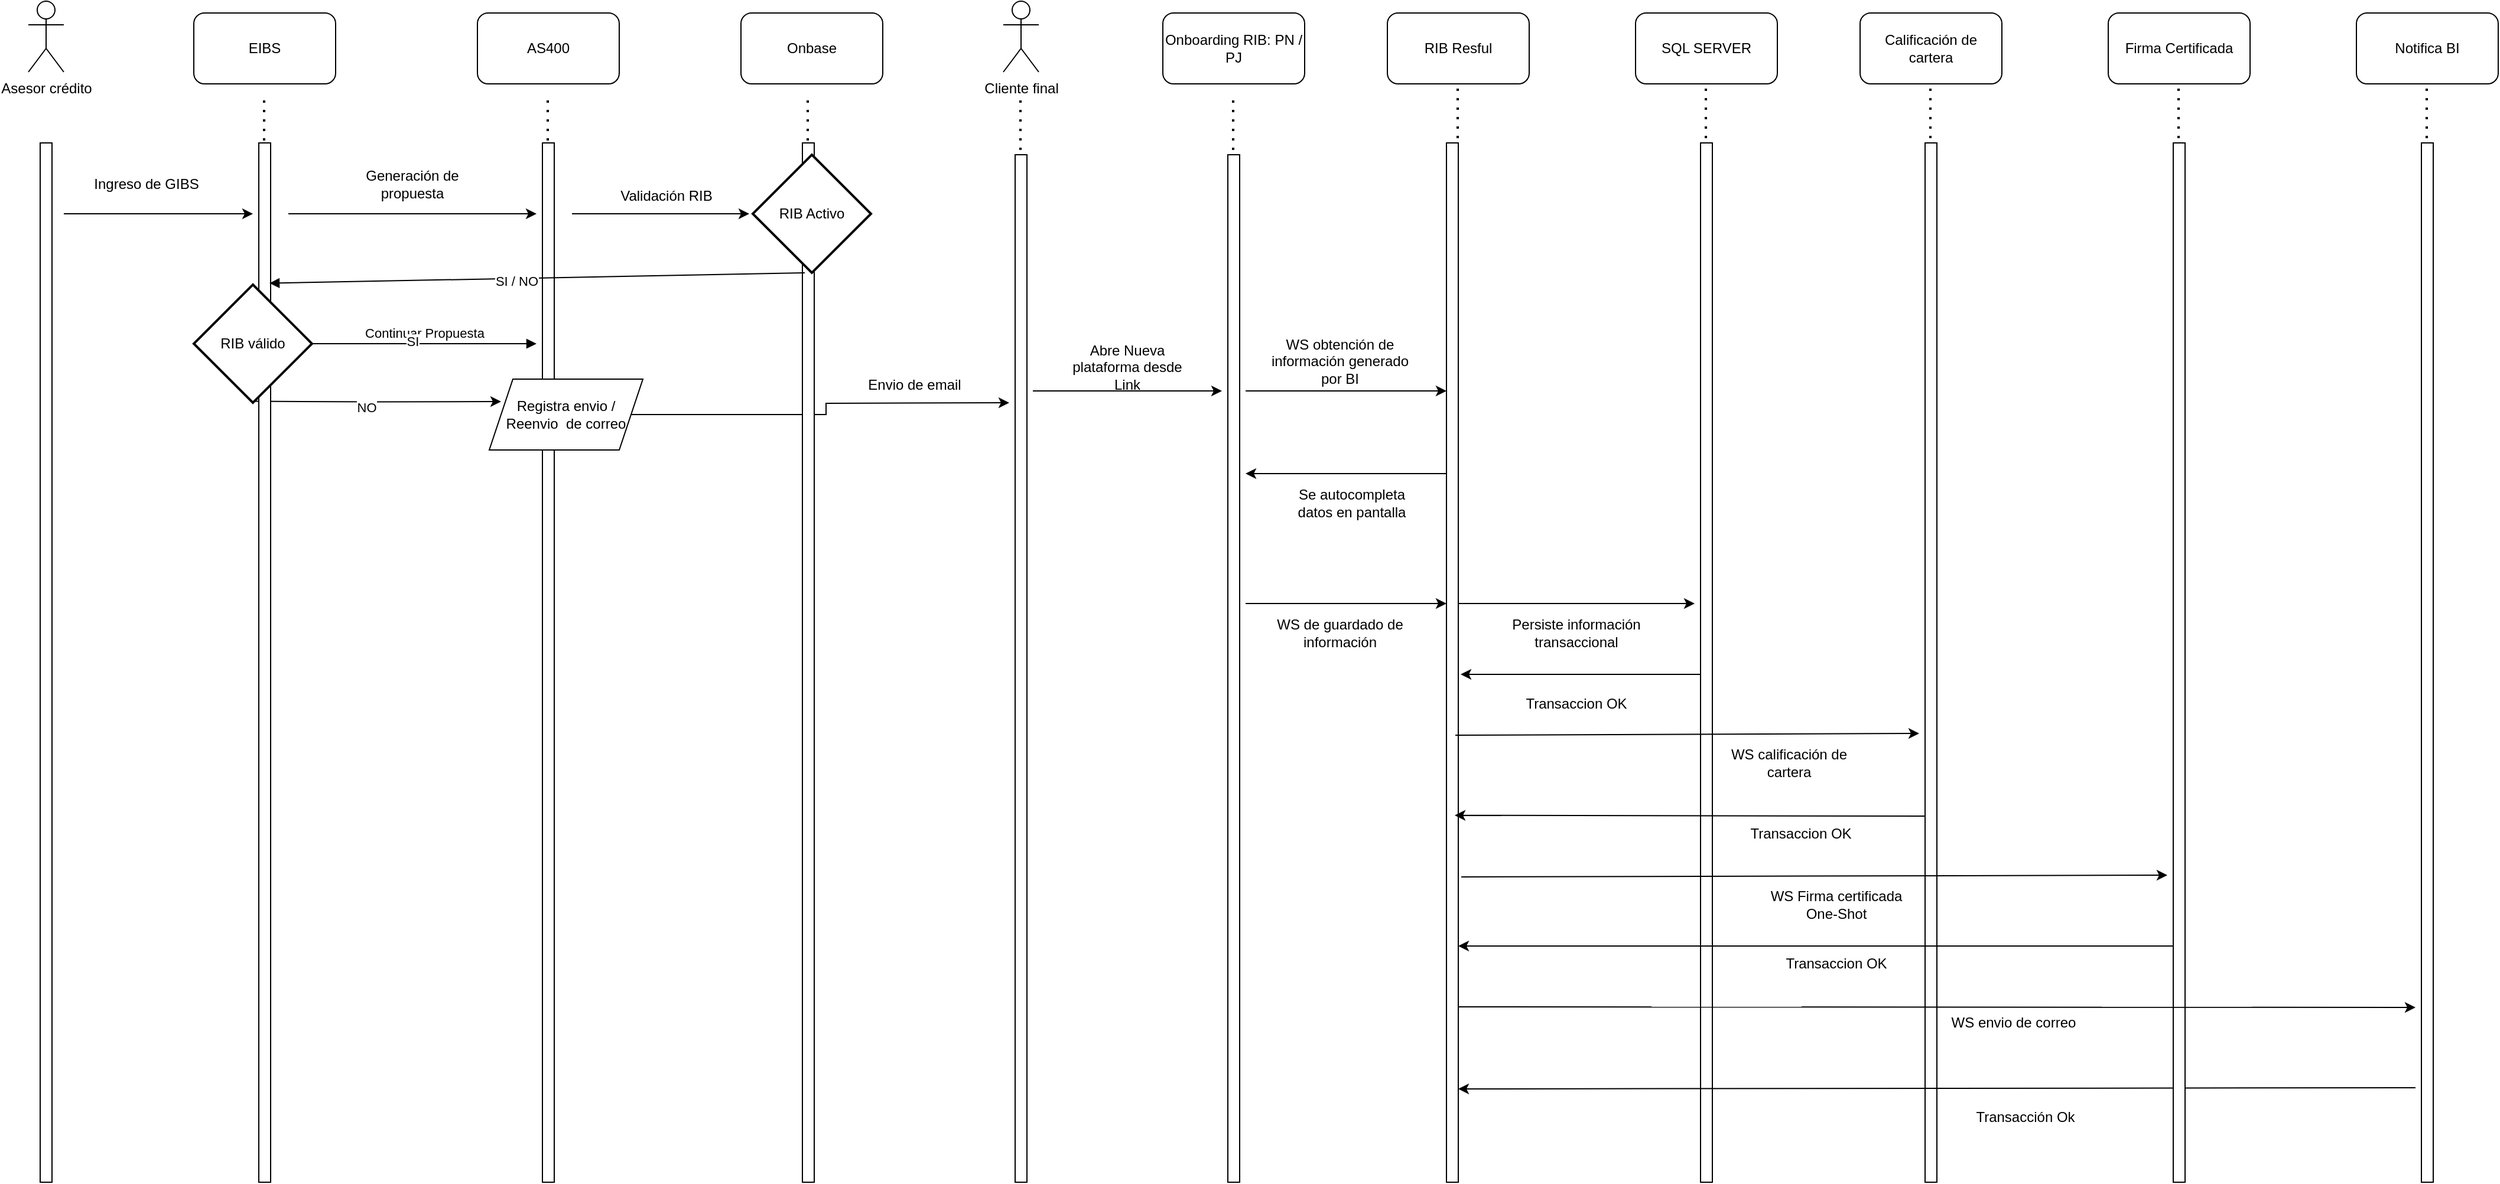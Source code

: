 <mxfile version="24.7.17">
  <diagram name="Página-1" id="44d8g9lSze5oJh3nbTJO">
    <mxGraphModel dx="1674" dy="746" grid="1" gridSize="10" guides="1" tooltips="1" connect="1" arrows="1" fold="1" page="1" pageScale="1" pageWidth="827" pageHeight="1169" math="0" shadow="0">
      <root>
        <mxCell id="0" />
        <mxCell id="1" parent="0" />
        <mxCell id="YaiJavYs_ZO8TBzmR0Fi-1" value="Asesor crédito" style="shape=umlActor;verticalLabelPosition=bottom;verticalAlign=top;html=1;outlineConnect=0;" parent="1" vertex="1">
          <mxGeometry x="80" y="110" width="30" height="60" as="geometry" />
        </mxCell>
        <mxCell id="YaiJavYs_ZO8TBzmR0Fi-13" value="" style="group" parent="1" vertex="1" connectable="0">
          <mxGeometry x="1230" y="120" width="120" height="990" as="geometry" />
        </mxCell>
        <mxCell id="YaiJavYs_ZO8TBzmR0Fi-8" value="RIB Resful" style="rounded=1;whiteSpace=wrap;html=1;" parent="YaiJavYs_ZO8TBzmR0Fi-13" vertex="1">
          <mxGeometry width="120" height="60" as="geometry" />
        </mxCell>
        <mxCell id="YaiJavYs_ZO8TBzmR0Fi-11" value="" style="endArrow=none;dashed=1;html=1;dashPattern=1 3;strokeWidth=2;rounded=0;" parent="YaiJavYs_ZO8TBzmR0Fi-13" edge="1">
          <mxGeometry width="50" height="50" relative="1" as="geometry">
            <mxPoint x="59.5" y="530" as="sourcePoint" />
            <mxPoint x="59.5" y="60" as="targetPoint" />
          </mxGeometry>
        </mxCell>
        <mxCell id="YaiJavYs_ZO8TBzmR0Fi-24" value="" style="rounded=0;whiteSpace=wrap;html=1;" parent="YaiJavYs_ZO8TBzmR0Fi-13" vertex="1">
          <mxGeometry x="50" y="110" width="10" height="880" as="geometry" />
        </mxCell>
        <mxCell id="6GTGhAp1K_8xXgokYNfH-21" value="" style="endArrow=classic;html=1;rounded=0;" edge="1" parent="YaiJavYs_ZO8TBzmR0Fi-13">
          <mxGeometry width="50" height="50" relative="1" as="geometry">
            <mxPoint x="50" y="390" as="sourcePoint" />
            <mxPoint x="-120" y="390" as="targetPoint" />
          </mxGeometry>
        </mxCell>
        <mxCell id="YaiJavYs_ZO8TBzmR0Fi-16" value="" style="group" parent="1" vertex="1" connectable="0">
          <mxGeometry x="1440" y="120" width="120" height="990" as="geometry" />
        </mxCell>
        <mxCell id="YaiJavYs_ZO8TBzmR0Fi-9" value="SQL SERVER" style="rounded=1;whiteSpace=wrap;html=1;" parent="YaiJavYs_ZO8TBzmR0Fi-16" vertex="1">
          <mxGeometry width="120" height="60" as="geometry" />
        </mxCell>
        <mxCell id="YaiJavYs_ZO8TBzmR0Fi-12" value="" style="endArrow=none;dashed=1;html=1;dashPattern=1 3;strokeWidth=2;rounded=0;" parent="YaiJavYs_ZO8TBzmR0Fi-16" edge="1">
          <mxGeometry width="50" height="50" relative="1" as="geometry">
            <mxPoint x="59.5" y="530" as="sourcePoint" />
            <mxPoint x="59.5" y="60" as="targetPoint" />
          </mxGeometry>
        </mxCell>
        <mxCell id="YaiJavYs_ZO8TBzmR0Fi-25" value="" style="rounded=0;whiteSpace=wrap;html=1;" parent="YaiJavYs_ZO8TBzmR0Fi-16" vertex="1">
          <mxGeometry x="55" y="110" width="10" height="880" as="geometry" />
        </mxCell>
        <mxCell id="YaiJavYs_ZO8TBzmR0Fi-17" value="" style="group" parent="1" vertex="1" connectable="0">
          <mxGeometry x="1040" y="130" width="120" height="980" as="geometry" />
        </mxCell>
        <mxCell id="YaiJavYs_ZO8TBzmR0Fi-7" value="Onboarding RIB: PN / PJ" style="rounded=1;whiteSpace=wrap;html=1;" parent="YaiJavYs_ZO8TBzmR0Fi-17" vertex="1">
          <mxGeometry y="-10" width="120" height="60" as="geometry" />
        </mxCell>
        <mxCell id="YaiJavYs_ZO8TBzmR0Fi-10" value="" style="endArrow=none;dashed=1;html=1;dashPattern=1 3;strokeWidth=2;rounded=0;" parent="YaiJavYs_ZO8TBzmR0Fi-17" edge="1">
          <mxGeometry width="50" height="50" relative="1" as="geometry">
            <mxPoint x="59.5" y="530" as="sourcePoint" />
            <mxPoint x="59.5" y="60" as="targetPoint" />
          </mxGeometry>
        </mxCell>
        <mxCell id="YaiJavYs_ZO8TBzmR0Fi-23" value="" style="rounded=0;whiteSpace=wrap;html=1;" parent="YaiJavYs_ZO8TBzmR0Fi-17" vertex="1">
          <mxGeometry x="55" y="110" width="10" height="870" as="geometry" />
        </mxCell>
        <mxCell id="6GTGhAp1K_8xXgokYNfH-19" value="" style="endArrow=classic;html=1;rounded=0;" edge="1" parent="YaiJavYs_ZO8TBzmR0Fi-17">
          <mxGeometry width="50" height="50" relative="1" as="geometry">
            <mxPoint x="70" y="310" as="sourcePoint" />
            <mxPoint x="240" y="310" as="targetPoint" />
          </mxGeometry>
        </mxCell>
        <mxCell id="6GTGhAp1K_8xXgokYNfH-23" value="" style="endArrow=classic;html=1;rounded=0;" edge="1" parent="YaiJavYs_ZO8TBzmR0Fi-17">
          <mxGeometry width="50" height="50" relative="1" as="geometry">
            <mxPoint x="70" y="490" as="sourcePoint" />
            <mxPoint x="240" y="490" as="targetPoint" />
          </mxGeometry>
        </mxCell>
        <mxCell id="YaiJavYs_ZO8TBzmR0Fi-18" value="" style="group" parent="1" vertex="1" connectable="0">
          <mxGeometry x="460" y="120" width="200" height="990" as="geometry" />
        </mxCell>
        <mxCell id="YaiJavYs_ZO8TBzmR0Fi-5" value="AS400" style="rounded=1;whiteSpace=wrap;html=1;" parent="YaiJavYs_ZO8TBzmR0Fi-18" vertex="1">
          <mxGeometry width="120" height="60" as="geometry" />
        </mxCell>
        <mxCell id="YaiJavYs_ZO8TBzmR0Fi-6" value="" style="endArrow=none;dashed=1;html=1;dashPattern=1 3;strokeWidth=2;rounded=0;" parent="YaiJavYs_ZO8TBzmR0Fi-18" edge="1">
          <mxGeometry width="50" height="50" relative="1" as="geometry">
            <mxPoint x="59.5" y="540" as="sourcePoint" />
            <mxPoint x="59.5" y="70" as="targetPoint" />
          </mxGeometry>
        </mxCell>
        <mxCell id="YaiJavYs_ZO8TBzmR0Fi-22" value="" style="rounded=0;whiteSpace=wrap;html=1;" parent="YaiJavYs_ZO8TBzmR0Fi-18" vertex="1">
          <mxGeometry x="55" y="110" width="10" height="880" as="geometry" />
        </mxCell>
        <mxCell id="YaiJavYs_ZO8TBzmR0Fi-38" value="Validación RIB" style="text;html=1;align=center;verticalAlign=middle;whiteSpace=wrap;rounded=0;" parent="YaiJavYs_ZO8TBzmR0Fi-18" vertex="1">
          <mxGeometry x="120" y="140" width="80" height="30" as="geometry" />
        </mxCell>
        <mxCell id="6GTGhAp1K_8xXgokYNfH-4" style="edgeStyle=orthogonalEdgeStyle;rounded=0;orthogonalLoop=1;jettySize=auto;html=1;" edge="1" parent="YaiJavYs_ZO8TBzmR0Fi-18">
          <mxGeometry relative="1" as="geometry">
            <mxPoint x="20" y="329" as="targetPoint" />
            <mxPoint x="-190.5" y="328.8" as="sourcePoint" />
          </mxGeometry>
        </mxCell>
        <mxCell id="6GTGhAp1K_8xXgokYNfH-5" value="NO" style="edgeLabel;html=1;align=center;verticalAlign=middle;resizable=0;points=[];" vertex="1" connectable="0" parent="6GTGhAp1K_8xXgokYNfH-4">
          <mxGeometry x="-0.083" y="-4" relative="1" as="geometry">
            <mxPoint as="offset" />
          </mxGeometry>
        </mxCell>
        <mxCell id="6GTGhAp1K_8xXgokYNfH-40" style="edgeStyle=orthogonalEdgeStyle;rounded=0;orthogonalLoop=1;jettySize=auto;html=1;" edge="1" parent="YaiJavYs_ZO8TBzmR0Fi-18" source="6GTGhAp1K_8xXgokYNfH-39">
          <mxGeometry relative="1" as="geometry">
            <mxPoint x="450" y="330" as="targetPoint" />
          </mxGeometry>
        </mxCell>
        <mxCell id="6GTGhAp1K_8xXgokYNfH-39" value="Registra envio / Reenvio&amp;nbsp; de correo" style="shape=parallelogram;perimeter=parallelogramPerimeter;whiteSpace=wrap;html=1;fixedSize=1;" vertex="1" parent="YaiJavYs_ZO8TBzmR0Fi-18">
          <mxGeometry x="10" y="310" width="130" height="60" as="geometry" />
        </mxCell>
        <mxCell id="YaiJavYs_ZO8TBzmR0Fi-19" value="" style="group" parent="1" vertex="1" connectable="0">
          <mxGeometry x="220" y="120" width="120" height="990" as="geometry" />
        </mxCell>
        <mxCell id="YaiJavYs_ZO8TBzmR0Fi-2" value="" style="endArrow=none;dashed=1;html=1;dashPattern=1 3;strokeWidth=2;rounded=0;" parent="YaiJavYs_ZO8TBzmR0Fi-19" edge="1">
          <mxGeometry width="50" height="50" relative="1" as="geometry">
            <mxPoint x="59.5" y="540" as="sourcePoint" />
            <mxPoint x="59.5" y="70" as="targetPoint" />
          </mxGeometry>
        </mxCell>
        <mxCell id="YaiJavYs_ZO8TBzmR0Fi-4" value="EIBS" style="rounded=1;whiteSpace=wrap;html=1;" parent="YaiJavYs_ZO8TBzmR0Fi-19" vertex="1">
          <mxGeometry width="120" height="60" as="geometry" />
        </mxCell>
        <mxCell id="YaiJavYs_ZO8TBzmR0Fi-21" value="" style="rounded=0;whiteSpace=wrap;html=1;" parent="YaiJavYs_ZO8TBzmR0Fi-19" vertex="1">
          <mxGeometry x="55" y="110" width="10" height="880" as="geometry" />
        </mxCell>
        <mxCell id="YaiJavYs_ZO8TBzmR0Fi-28" value="Ingreso de GIBS" style="text;html=1;align=center;verticalAlign=middle;whiteSpace=wrap;rounded=0;" parent="YaiJavYs_ZO8TBzmR0Fi-19" vertex="1">
          <mxGeometry x="-100" y="130" width="120" height="30" as="geometry" />
        </mxCell>
        <mxCell id="YaiJavYs_ZO8TBzmR0Fi-72" value="Continuar Propuesta" style="html=1;verticalAlign=bottom;endArrow=block;curved=0;rounded=0;" parent="YaiJavYs_ZO8TBzmR0Fi-19" edge="1" source="6GTGhAp1K_8xXgokYNfH-1">
          <mxGeometry width="80" relative="1" as="geometry">
            <mxPoint x="70" y="280" as="sourcePoint" />
            <mxPoint x="290" y="280" as="targetPoint" />
          </mxGeometry>
        </mxCell>
        <mxCell id="6GTGhAp1K_8xXgokYNfH-3" value="SI" style="edgeLabel;html=1;align=center;verticalAlign=middle;resizable=0;points=[];" vertex="1" connectable="0" parent="YaiJavYs_ZO8TBzmR0Fi-72">
          <mxGeometry x="-0.105" y="2" relative="1" as="geometry">
            <mxPoint as="offset" />
          </mxGeometry>
        </mxCell>
        <mxCell id="6GTGhAp1K_8xXgokYNfH-1" value="RIB válido" style="strokeWidth=2;html=1;shape=mxgraph.flowchart.decision;whiteSpace=wrap;" vertex="1" parent="YaiJavYs_ZO8TBzmR0Fi-19">
          <mxGeometry y="230" width="100" height="100" as="geometry" />
        </mxCell>
        <mxCell id="YaiJavYs_ZO8TBzmR0Fi-20" value="" style="rounded=0;whiteSpace=wrap;html=1;" parent="1" vertex="1">
          <mxGeometry x="90" y="230" width="10" height="880" as="geometry" />
        </mxCell>
        <mxCell id="YaiJavYs_ZO8TBzmR0Fi-26" value="" style="endArrow=classic;html=1;rounded=0;" parent="1" edge="1">
          <mxGeometry width="50" height="50" relative="1" as="geometry">
            <mxPoint x="110" y="290" as="sourcePoint" />
            <mxPoint x="270" y="290" as="targetPoint" />
          </mxGeometry>
        </mxCell>
        <mxCell id="YaiJavYs_ZO8TBzmR0Fi-27" value="" style="endArrow=classic;html=1;rounded=0;" parent="1" edge="1">
          <mxGeometry width="50" height="50" relative="1" as="geometry">
            <mxPoint x="300" y="290" as="sourcePoint" />
            <mxPoint x="510" y="290" as="targetPoint" />
          </mxGeometry>
        </mxCell>
        <mxCell id="YaiJavYs_ZO8TBzmR0Fi-29" value="Generación de propuesta" style="text;html=1;align=center;verticalAlign=middle;whiteSpace=wrap;rounded=0;" parent="1" vertex="1">
          <mxGeometry x="360" y="250" width="90" height="30" as="geometry" />
        </mxCell>
        <mxCell id="YaiJavYs_ZO8TBzmR0Fi-31" value="" style="group" parent="1" vertex="1" connectable="0">
          <mxGeometry x="680" y="120" width="120" height="990" as="geometry" />
        </mxCell>
        <mxCell id="YaiJavYs_ZO8TBzmR0Fi-32" value="Onbase" style="rounded=1;whiteSpace=wrap;html=1;" parent="YaiJavYs_ZO8TBzmR0Fi-31" vertex="1">
          <mxGeometry x="3" width="120" height="60" as="geometry" />
        </mxCell>
        <mxCell id="YaiJavYs_ZO8TBzmR0Fi-33" value="" style="endArrow=none;dashed=1;html=1;dashPattern=1 3;strokeWidth=2;rounded=0;" parent="YaiJavYs_ZO8TBzmR0Fi-31" edge="1">
          <mxGeometry width="50" height="50" relative="1" as="geometry">
            <mxPoint x="59.5" y="540" as="sourcePoint" />
            <mxPoint x="59.5" y="70" as="targetPoint" />
          </mxGeometry>
        </mxCell>
        <mxCell id="YaiJavYs_ZO8TBzmR0Fi-34" value="" style="rounded=0;whiteSpace=wrap;html=1;" parent="YaiJavYs_ZO8TBzmR0Fi-31" vertex="1">
          <mxGeometry x="55" y="110" width="10" height="880" as="geometry" />
        </mxCell>
        <mxCell id="YaiJavYs_ZO8TBzmR0Fi-53" value="RIB Activo" style="strokeWidth=2;html=1;shape=mxgraph.flowchart.decision;whiteSpace=wrap;direction=south;" parent="YaiJavYs_ZO8TBzmR0Fi-31" vertex="1">
          <mxGeometry x="13" y="120" width="100" height="100" as="geometry" />
        </mxCell>
        <mxCell id="YaiJavYs_ZO8TBzmR0Fi-35" value="" style="endArrow=classic;html=1;rounded=0;" parent="1" edge="1">
          <mxGeometry width="50" height="50" relative="1" as="geometry">
            <mxPoint x="540" y="290" as="sourcePoint" />
            <mxPoint x="690" y="290" as="targetPoint" />
          </mxGeometry>
        </mxCell>
        <mxCell id="YaiJavYs_ZO8TBzmR0Fi-66" value="" style="html=1;verticalAlign=bottom;endArrow=block;curved=0;rounded=0;entryX=0.9;entryY=0.135;entryDx=0;entryDy=0;entryPerimeter=0;exitX=1;exitY=0.56;exitDx=0;exitDy=0;exitPerimeter=0;" parent="1" source="YaiJavYs_ZO8TBzmR0Fi-53" target="YaiJavYs_ZO8TBzmR0Fi-21" edge="1">
          <mxGeometry width="80" relative="1" as="geometry">
            <mxPoint x="745" y="350" as="sourcePoint" />
            <mxPoint x="530" y="350" as="targetPoint" />
          </mxGeometry>
        </mxCell>
        <mxCell id="YaiJavYs_ZO8TBzmR0Fi-67" value="SI / NO" style="edgeLabel;html=1;align=center;verticalAlign=middle;resizable=0;points=[];" parent="YaiJavYs_ZO8TBzmR0Fi-66" vertex="1" connectable="0">
          <mxGeometry x="0.079" y="2" relative="1" as="geometry">
            <mxPoint as="offset" />
          </mxGeometry>
        </mxCell>
        <mxCell id="6GTGhAp1K_8xXgokYNfH-7" value="Envio de email" style="text;html=1;align=center;verticalAlign=middle;whiteSpace=wrap;rounded=0;" vertex="1" parent="1">
          <mxGeometry x="770" y="420" width="120" height="30" as="geometry" />
        </mxCell>
        <mxCell id="6GTGhAp1K_8xXgokYNfH-11" value="" style="group" vertex="1" connectable="0" parent="1">
          <mxGeometry x="860" y="130" width="120" height="980" as="geometry" />
        </mxCell>
        <mxCell id="6GTGhAp1K_8xXgokYNfH-13" value="" style="endArrow=none;dashed=1;html=1;dashPattern=1 3;strokeWidth=2;rounded=0;" edge="1" parent="6GTGhAp1K_8xXgokYNfH-11">
          <mxGeometry width="50" height="50" relative="1" as="geometry">
            <mxPoint x="59.5" y="530" as="sourcePoint" />
            <mxPoint x="59.5" y="60" as="targetPoint" />
          </mxGeometry>
        </mxCell>
        <mxCell id="6GTGhAp1K_8xXgokYNfH-14" value="" style="rounded=0;whiteSpace=wrap;html=1;" vertex="1" parent="6GTGhAp1K_8xXgokYNfH-11">
          <mxGeometry x="55" y="110" width="10" height="870" as="geometry" />
        </mxCell>
        <mxCell id="6GTGhAp1K_8xXgokYNfH-15" value="Cliente final" style="shape=umlActor;verticalLabelPosition=bottom;verticalAlign=top;html=1;outlineConnect=0;" vertex="1" parent="6GTGhAp1K_8xXgokYNfH-11">
          <mxGeometry x="45" y="-20" width="30" height="60" as="geometry" />
        </mxCell>
        <mxCell id="6GTGhAp1K_8xXgokYNfH-17" value="" style="endArrow=classic;html=1;rounded=0;" edge="1" parent="6GTGhAp1K_8xXgokYNfH-11">
          <mxGeometry width="50" height="50" relative="1" as="geometry">
            <mxPoint x="70" y="310" as="sourcePoint" />
            <mxPoint x="230" y="310" as="targetPoint" />
          </mxGeometry>
        </mxCell>
        <mxCell id="6GTGhAp1K_8xXgokYNfH-18" value="Abre Nueva plataforma desde Link" style="text;html=1;align=center;verticalAlign=middle;whiteSpace=wrap;rounded=0;" vertex="1" parent="1">
          <mxGeometry x="950" y="405" width="120" height="30" as="geometry" />
        </mxCell>
        <mxCell id="6GTGhAp1K_8xXgokYNfH-20" value="WS obtención de información generado por BI" style="text;html=1;align=center;verticalAlign=middle;whiteSpace=wrap;rounded=0;" vertex="1" parent="1">
          <mxGeometry x="1130" y="400" width="120" height="30" as="geometry" />
        </mxCell>
        <mxCell id="6GTGhAp1K_8xXgokYNfH-22" value="Se autocompleta datos en pantalla" style="text;html=1;align=center;verticalAlign=middle;whiteSpace=wrap;rounded=0;" vertex="1" parent="1">
          <mxGeometry x="1140" y="520" width="120" height="30" as="geometry" />
        </mxCell>
        <mxCell id="6GTGhAp1K_8xXgokYNfH-24" value="WS de guardado de información" style="text;html=1;align=center;verticalAlign=middle;whiteSpace=wrap;rounded=0;" vertex="1" parent="1">
          <mxGeometry x="1130" y="630" width="120" height="30" as="geometry" />
        </mxCell>
        <mxCell id="6GTGhAp1K_8xXgokYNfH-25" value="" style="endArrow=classic;html=1;rounded=0;" edge="1" parent="1">
          <mxGeometry width="50" height="50" relative="1" as="geometry">
            <mxPoint x="1290" y="620" as="sourcePoint" />
            <mxPoint x="1490" y="620" as="targetPoint" />
          </mxGeometry>
        </mxCell>
        <mxCell id="6GTGhAp1K_8xXgokYNfH-26" value="Persiste información transaccional" style="text;html=1;align=center;verticalAlign=middle;whiteSpace=wrap;rounded=0;" vertex="1" parent="1">
          <mxGeometry x="1330" y="630" width="120" height="30" as="geometry" />
        </mxCell>
        <mxCell id="6GTGhAp1K_8xXgokYNfH-27" value="" style="group" vertex="1" connectable="0" parent="1">
          <mxGeometry x="1630" y="120" width="120" height="990" as="geometry" />
        </mxCell>
        <mxCell id="6GTGhAp1K_8xXgokYNfH-28" value="Calificación de cartera" style="rounded=1;whiteSpace=wrap;html=1;" vertex="1" parent="6GTGhAp1K_8xXgokYNfH-27">
          <mxGeometry width="120" height="60" as="geometry" />
        </mxCell>
        <mxCell id="6GTGhAp1K_8xXgokYNfH-29" value="" style="endArrow=none;dashed=1;html=1;dashPattern=1 3;strokeWidth=2;rounded=0;" edge="1" parent="6GTGhAp1K_8xXgokYNfH-27">
          <mxGeometry width="50" height="50" relative="1" as="geometry">
            <mxPoint x="59.5" y="530" as="sourcePoint" />
            <mxPoint x="59.5" y="60" as="targetPoint" />
          </mxGeometry>
        </mxCell>
        <mxCell id="6GTGhAp1K_8xXgokYNfH-30" value="" style="rounded=0;whiteSpace=wrap;html=1;" vertex="1" parent="6GTGhAp1K_8xXgokYNfH-27">
          <mxGeometry x="55" y="110" width="10" height="880" as="geometry" />
        </mxCell>
        <mxCell id="6GTGhAp1K_8xXgokYNfH-45" value="" style="endArrow=classic;html=1;rounded=0;entryX=0.7;entryY=0.647;entryDx=0;entryDy=0;entryPerimeter=0;" edge="1" parent="6GTGhAp1K_8xXgokYNfH-27" target="YaiJavYs_ZO8TBzmR0Fi-24">
          <mxGeometry width="50" height="50" relative="1" as="geometry">
            <mxPoint x="55" y="680" as="sourcePoint" />
            <mxPoint x="-148" y="680" as="targetPoint" />
          </mxGeometry>
        </mxCell>
        <mxCell id="6GTGhAp1K_8xXgokYNfH-48" value="" style="endArrow=classic;html=1;rounded=0;" edge="1" parent="6GTGhAp1K_8xXgokYNfH-27">
          <mxGeometry width="50" height="50" relative="1" as="geometry">
            <mxPoint x="-337.5" y="731.5" as="sourcePoint" />
            <mxPoint x="260" y="730" as="targetPoint" />
          </mxGeometry>
        </mxCell>
        <mxCell id="6GTGhAp1K_8xXgokYNfH-49" value="WS Firma certificada One-Shot" style="text;html=1;align=center;verticalAlign=middle;whiteSpace=wrap;rounded=0;" vertex="1" parent="6GTGhAp1K_8xXgokYNfH-27">
          <mxGeometry x="-80" y="740" width="120" height="30" as="geometry" />
        </mxCell>
        <mxCell id="6GTGhAp1K_8xXgokYNfH-50" value="" style="endArrow=classic;html=1;rounded=0;" edge="1" parent="6GTGhAp1K_8xXgokYNfH-27">
          <mxGeometry width="50" height="50" relative="1" as="geometry">
            <mxPoint x="265" y="790" as="sourcePoint" />
            <mxPoint x="-340" y="790" as="targetPoint" />
          </mxGeometry>
        </mxCell>
        <mxCell id="6GTGhAp1K_8xXgokYNfH-54" value="" style="endArrow=classic;html=1;rounded=0;entryX=1.5;entryY=0.696;entryDx=0;entryDy=0;entryPerimeter=0;" edge="1" parent="6GTGhAp1K_8xXgokYNfH-27">
          <mxGeometry width="50" height="50" relative="1" as="geometry">
            <mxPoint x="470" y="910" as="sourcePoint" />
            <mxPoint x="-340" y="911" as="targetPoint" />
          </mxGeometry>
        </mxCell>
        <mxCell id="6GTGhAp1K_8xXgokYNfH-31" value="" style="group" vertex="1" connectable="0" parent="1">
          <mxGeometry x="2050" y="120" width="120" height="990" as="geometry" />
        </mxCell>
        <mxCell id="6GTGhAp1K_8xXgokYNfH-32" value="Notifica BI" style="rounded=1;whiteSpace=wrap;html=1;" vertex="1" parent="6GTGhAp1K_8xXgokYNfH-31">
          <mxGeometry width="120" height="60" as="geometry" />
        </mxCell>
        <mxCell id="6GTGhAp1K_8xXgokYNfH-33" value="" style="endArrow=none;dashed=1;html=1;dashPattern=1 3;strokeWidth=2;rounded=0;" edge="1" parent="6GTGhAp1K_8xXgokYNfH-31">
          <mxGeometry width="50" height="50" relative="1" as="geometry">
            <mxPoint x="59.5" y="530" as="sourcePoint" />
            <mxPoint x="59.5" y="60" as="targetPoint" />
          </mxGeometry>
        </mxCell>
        <mxCell id="6GTGhAp1K_8xXgokYNfH-34" value="" style="rounded=0;whiteSpace=wrap;html=1;" vertex="1" parent="6GTGhAp1K_8xXgokYNfH-31">
          <mxGeometry x="55" y="110" width="10" height="880" as="geometry" />
        </mxCell>
        <mxCell id="6GTGhAp1K_8xXgokYNfH-35" value="" style="group" vertex="1" connectable="0" parent="1">
          <mxGeometry x="1840" y="120" width="120" height="990" as="geometry" />
        </mxCell>
        <mxCell id="6GTGhAp1K_8xXgokYNfH-36" value="Firma Certificada" style="rounded=1;whiteSpace=wrap;html=1;" vertex="1" parent="6GTGhAp1K_8xXgokYNfH-35">
          <mxGeometry width="120" height="60" as="geometry" />
        </mxCell>
        <mxCell id="6GTGhAp1K_8xXgokYNfH-37" value="" style="endArrow=none;dashed=1;html=1;dashPattern=1 3;strokeWidth=2;rounded=0;" edge="1" parent="6GTGhAp1K_8xXgokYNfH-35">
          <mxGeometry width="50" height="50" relative="1" as="geometry">
            <mxPoint x="59.5" y="530" as="sourcePoint" />
            <mxPoint x="59.5" y="60" as="targetPoint" />
          </mxGeometry>
        </mxCell>
        <mxCell id="6GTGhAp1K_8xXgokYNfH-38" value="" style="rounded=0;whiteSpace=wrap;html=1;" vertex="1" parent="6GTGhAp1K_8xXgokYNfH-35">
          <mxGeometry x="55" y="110" width="10" height="880" as="geometry" />
        </mxCell>
        <mxCell id="6GTGhAp1K_8xXgokYNfH-42" value="Transaccion OK" style="text;html=1;align=center;verticalAlign=middle;whiteSpace=wrap;rounded=0;" vertex="1" parent="1">
          <mxGeometry x="1330" y="690" width="120" height="30" as="geometry" />
        </mxCell>
        <mxCell id="6GTGhAp1K_8xXgokYNfH-43" value="" style="endArrow=classic;html=1;rounded=0;" edge="1" parent="1">
          <mxGeometry width="50" height="50" relative="1" as="geometry">
            <mxPoint x="1287.5" y="731.5" as="sourcePoint" />
            <mxPoint x="1680" y="730" as="targetPoint" />
          </mxGeometry>
        </mxCell>
        <mxCell id="6GTGhAp1K_8xXgokYNfH-41" value="" style="endArrow=classic;html=1;rounded=0;" edge="1" parent="1">
          <mxGeometry width="50" height="50" relative="1" as="geometry">
            <mxPoint x="1495" y="680" as="sourcePoint" />
            <mxPoint x="1292" y="680" as="targetPoint" />
          </mxGeometry>
        </mxCell>
        <mxCell id="6GTGhAp1K_8xXgokYNfH-44" value="WS calificación de cartera" style="text;html=1;align=center;verticalAlign=middle;whiteSpace=wrap;rounded=0;" vertex="1" parent="1">
          <mxGeometry x="1510" y="740" width="120" height="30" as="geometry" />
        </mxCell>
        <mxCell id="6GTGhAp1K_8xXgokYNfH-46" value="Transaccion OK" style="text;html=1;align=center;verticalAlign=middle;whiteSpace=wrap;rounded=0;" vertex="1" parent="1">
          <mxGeometry x="1520" y="800" width="120" height="30" as="geometry" />
        </mxCell>
        <mxCell id="6GTGhAp1K_8xXgokYNfH-51" value="Transaccion OK" style="text;html=1;align=center;verticalAlign=middle;whiteSpace=wrap;rounded=0;" vertex="1" parent="1">
          <mxGeometry x="1550" y="910" width="120" height="30" as="geometry" />
        </mxCell>
        <mxCell id="6GTGhAp1K_8xXgokYNfH-52" value="" style="endArrow=classic;html=1;rounded=0;" edge="1" parent="1">
          <mxGeometry width="50" height="50" relative="1" as="geometry">
            <mxPoint x="1290" y="961.5" as="sourcePoint" />
            <mxPoint x="2100" y="962" as="targetPoint" />
          </mxGeometry>
        </mxCell>
        <mxCell id="6GTGhAp1K_8xXgokYNfH-53" value="WS envio de correo" style="text;html=1;align=center;verticalAlign=middle;whiteSpace=wrap;rounded=0;" vertex="1" parent="1">
          <mxGeometry x="1700" y="960" width="120" height="30" as="geometry" />
        </mxCell>
        <mxCell id="6GTGhAp1K_8xXgokYNfH-55" value="Transacción Ok" style="text;html=1;align=center;verticalAlign=middle;whiteSpace=wrap;rounded=0;" vertex="1" parent="1">
          <mxGeometry x="1710" y="1040" width="120" height="30" as="geometry" />
        </mxCell>
      </root>
    </mxGraphModel>
  </diagram>
</mxfile>
